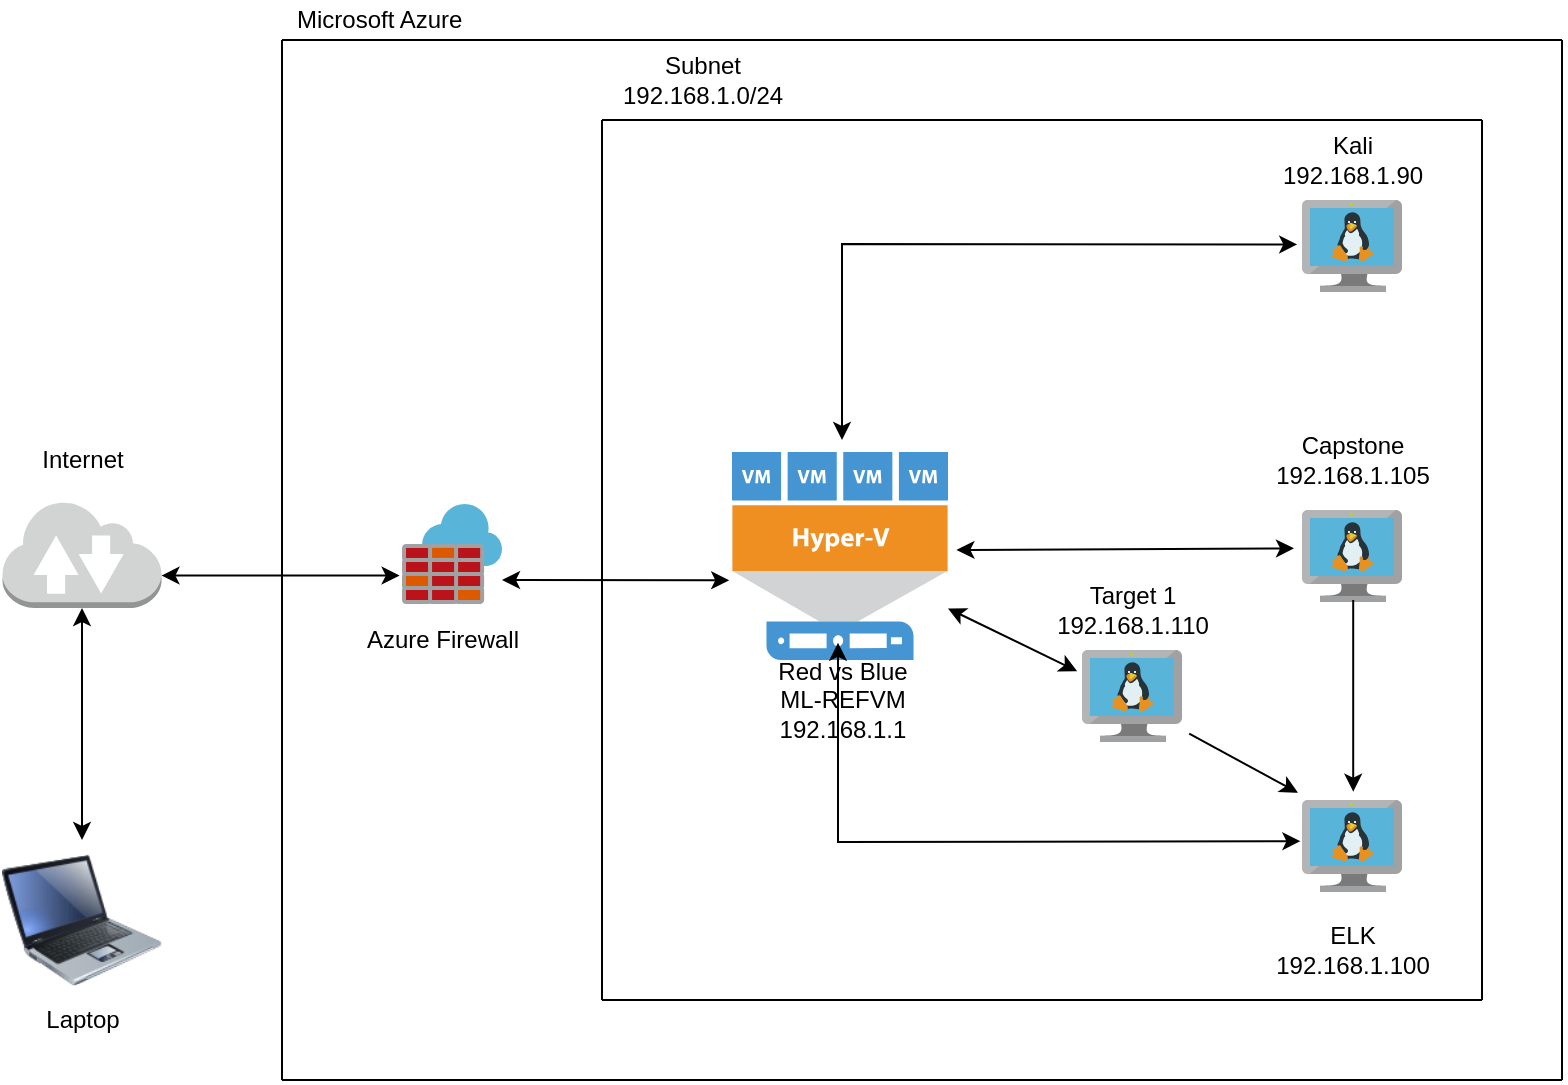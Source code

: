 <mxfile version="16.6.3" type="device"><diagram id="eE5e0g46eP3jPjufNqbH" name="Page-1"><mxGraphModel dx="758" dy="1661" grid="1" gridSize="10" guides="1" tooltips="1" connect="1" arrows="1" fold="1" page="1" pageScale="1" pageWidth="850" pageHeight="1100" math="0" shadow="0"><root><mxCell id="0"/><mxCell id="1" parent="0"/><mxCell id="sXa-z3agF1X042spybM2-3" value="RDP" style="text;html=1;align=center;verticalAlign=middle;resizable=0;points=[];autosize=1;strokeColor=none;fillColor=none;" vertex="1" parent="1"><mxGeometry x="80" y="-70" width="40" height="20" as="geometry"/></mxCell><mxCell id="sXa-z3agF1X042spybM2-4" value="" style="outlineConnect=0;dashed=0;verticalLabelPosition=bottom;verticalAlign=top;align=center;html=1;shape=mxgraph.aws3.internet_2;fillColor=#D2D3D3;gradientColor=none;" vertex="1" parent="1"><mxGeometry x="60.25" y="-290" width="79.5" height="54" as="geometry"/></mxCell><mxCell id="sXa-z3agF1X042spybM2-5" value="Internet" style="text;html=1;align=center;verticalAlign=middle;resizable=0;points=[];autosize=1;strokeColor=none;fillColor=none;" vertex="1" parent="1"><mxGeometry x="70" y="-320" width="60" height="20" as="geometry"/></mxCell><mxCell id="sXa-z3agF1X042spybM2-6" value="" style="endArrow=classic;startArrow=classic;html=1;rounded=0;entryX=0.5;entryY=1;entryDx=0;entryDy=0;entryPerimeter=0;exitX=0.5;exitY=0;exitDx=0;exitDy=0;exitPerimeter=0;" edge="1" parent="1" target="sXa-z3agF1X042spybM2-4"><mxGeometry width="50" height="50" relative="1" as="geometry"><mxPoint x="100" y="-120" as="sourcePoint"/><mxPoint x="450" y="-130" as="targetPoint"/></mxGeometry></mxCell><mxCell id="sXa-z3agF1X042spybM2-7" value="" style="sketch=0;aspect=fixed;html=1;points=[];align=center;image;fontSize=12;image=img/lib/mscae/Azure_Firewall.svg;" vertex="1" parent="1"><mxGeometry x="260" y="-288" width="50" height="50" as="geometry"/></mxCell><mxCell id="sXa-z3agF1X042spybM2-8" value="Azure Firewall" style="text;html=1;align=center;verticalAlign=middle;resizable=0;points=[];autosize=1;strokeColor=none;fillColor=none;" vertex="1" parent="1"><mxGeometry x="235" y="-230" width="90" height="20" as="geometry"/></mxCell><mxCell id="sXa-z3agF1X042spybM2-9" value="" style="pointerEvents=1;shadow=0;dashed=0;html=1;strokeColor=none;fillColor=#4495D1;labelPosition=center;verticalLabelPosition=bottom;verticalAlign=top;align=center;outlineConnect=0;shape=mxgraph.veeam.hyper_v_host;" vertex="1" parent="1"><mxGeometry x="425" y="-314" width="108" height="104" as="geometry"/></mxCell><mxCell id="sXa-z3agF1X042spybM2-10" value="&lt;span id=&quot;docs-internal-guid-4bc0dc1a-7fff-5f6a-c8aa-ac08e6de65c1&quot;&gt;&lt;p dir=&quot;ltr&quot; style=&quot;line-height: 1.2 ; margin-top: 0pt ; margin-bottom: 0pt&quot;&gt;&lt;/p&gt;&lt;/span&gt;Red vs Blue&lt;br&gt;ML-REFVM&lt;br&gt;192.168.1.1" style="text;html=1;align=center;verticalAlign=middle;resizable=0;points=[];autosize=1;strokeColor=none;fillColor=none;" vertex="1" parent="1"><mxGeometry x="440" y="-215" width="80" height="50" as="geometry"/></mxCell><mxCell id="sXa-z3agF1X042spybM2-11" value="" style="sketch=0;aspect=fixed;html=1;points=[];align=center;image;fontSize=12;image=img/lib/mscae/VM_Linux.svg;" vertex="1" parent="1"><mxGeometry x="710" y="-285" width="50" height="46" as="geometry"/></mxCell><mxCell id="sXa-z3agF1X042spybM2-12" value="" style="sketch=0;aspect=fixed;html=1;points=[];align=center;image;fontSize=12;image=img/lib/mscae/VM_Linux.svg;" vertex="1" parent="1"><mxGeometry x="710" y="-440" width="50" height="46" as="geometry"/></mxCell><mxCell id="sXa-z3agF1X042spybM2-14" value="" style="sketch=0;aspect=fixed;html=1;points=[];align=center;image;fontSize=12;image=img/lib/mscae/VM_Linux.svg;" vertex="1" parent="1"><mxGeometry x="710" y="-140" width="50" height="46" as="geometry"/></mxCell><mxCell id="sXa-z3agF1X042spybM2-15" value="" style="endArrow=classic;startArrow=classic;html=1;rounded=0;exitX=1;exitY=0.7;exitDx=0;exitDy=0;exitPerimeter=0;entryX=-0.024;entryY=0.716;entryDx=0;entryDy=0;entryPerimeter=0;" edge="1" parent="1" source="sXa-z3agF1X042spybM2-4" target="sXa-z3agF1X042spybM2-7"><mxGeometry width="50" height="50" relative="1" as="geometry"><mxPoint x="490" y="-220" as="sourcePoint"/><mxPoint x="250" y="-252" as="targetPoint"/></mxGeometry></mxCell><mxCell id="sXa-z3agF1X042spybM2-16" value="" style="endArrow=classic;startArrow=classic;html=1;rounded=0;exitX=1;exitY=0.76;exitDx=0;exitDy=0;exitPerimeter=0;entryX=-0.013;entryY=0.617;entryDx=0;entryDy=0;entryPerimeter=0;" edge="1" parent="1" source="sXa-z3agF1X042spybM2-7" target="sXa-z3agF1X042spybM2-9"><mxGeometry width="50" height="50" relative="1" as="geometry"><mxPoint x="490" y="-220" as="sourcePoint"/><mxPoint x="420" y="-250" as="targetPoint"/></mxGeometry></mxCell><mxCell id="sXa-z3agF1X042spybM2-17" value="" style="endArrow=classic;startArrow=classic;html=1;rounded=0;entryX=-0.048;entryY=0.483;entryDx=0;entryDy=0;entryPerimeter=0;" edge="1" parent="1" target="sXa-z3agF1X042spybM2-12"><mxGeometry width="50" height="50" relative="1" as="geometry"><mxPoint x="480" y="-320" as="sourcePoint"/><mxPoint x="540" y="-270" as="targetPoint"/><Array as="points"><mxPoint x="480" y="-418"/></Array></mxGeometry></mxCell><mxCell id="sXa-z3agF1X042spybM2-18" value="" style="endArrow=classic;startArrow=classic;html=1;rounded=0;entryX=-0.08;entryY=0.417;entryDx=0;entryDy=0;entryPerimeter=0;exitX=1.039;exitY=0.471;exitDx=0;exitDy=0;exitPerimeter=0;" edge="1" parent="1" source="sXa-z3agF1X042spybM2-9" target="sXa-z3agF1X042spybM2-11"><mxGeometry width="50" height="50" relative="1" as="geometry"><mxPoint x="490" y="-220" as="sourcePoint"/><mxPoint x="540" y="-270" as="targetPoint"/></mxGeometry></mxCell><mxCell id="sXa-z3agF1X042spybM2-20" value="" style="endArrow=classic;startArrow=classic;html=1;rounded=0;entryX=-0.016;entryY=0.448;entryDx=0;entryDy=0;entryPerimeter=0;exitX=0.475;exitY=-0.072;exitDx=0;exitDy=0;exitPerimeter=0;" edge="1" parent="1" source="sXa-z3agF1X042spybM2-10" target="sXa-z3agF1X042spybM2-14"><mxGeometry width="50" height="50" relative="1" as="geometry"><mxPoint x="490" y="-220" as="sourcePoint"/><mxPoint x="540" y="-270" as="targetPoint"/><Array as="points"><mxPoint x="478" y="-119"/></Array></mxGeometry></mxCell><mxCell id="sXa-z3agF1X042spybM2-21" value="Kali&lt;br&gt;192.168.1.90" style="text;html=1;align=center;verticalAlign=middle;resizable=0;points=[];autosize=1;strokeColor=none;fillColor=none;" vertex="1" parent="1"><mxGeometry x="690" y="-475" width="90" height="30" as="geometry"/></mxCell><mxCell id="sXa-z3agF1X042spybM2-22" value="Capstone&lt;br&gt;192.168.1.105" style="text;html=1;align=center;verticalAlign=middle;resizable=0;points=[];autosize=1;strokeColor=none;fillColor=none;" vertex="1" parent="1"><mxGeometry x="690" y="-325" width="90" height="30" as="geometry"/></mxCell><mxCell id="sXa-z3agF1X042spybM2-23" value="ELK&lt;br&gt;192.168.1.100" style="text;html=1;align=center;verticalAlign=middle;resizable=0;points=[];autosize=1;strokeColor=none;fillColor=none;" vertex="1" parent="1"><mxGeometry x="690" y="-80" width="90" height="30" as="geometry"/></mxCell><mxCell id="sXa-z3agF1X042spybM2-24" value="" style="endArrow=classic;html=1;rounded=0;entryX=0.512;entryY=-0.091;entryDx=0;entryDy=0;entryPerimeter=0;exitX=0.512;exitY=0.978;exitDx=0;exitDy=0;exitPerimeter=0;" edge="1" parent="1" source="sXa-z3agF1X042spybM2-11" target="sXa-z3agF1X042spybM2-14"><mxGeometry width="50" height="50" relative="1" as="geometry"><mxPoint x="490" y="-240" as="sourcePoint"/><mxPoint x="540" y="-290" as="targetPoint"/></mxGeometry></mxCell><mxCell id="sXa-z3agF1X042spybM2-25" value="" style="endArrow=none;html=1;rounded=0;" edge="1" parent="1"><mxGeometry width="50" height="50" relative="1" as="geometry"><mxPoint x="360" y="-40" as="sourcePoint"/><mxPoint x="360" y="-480" as="targetPoint"/></mxGeometry></mxCell><mxCell id="sXa-z3agF1X042spybM2-26" value="" style="endArrow=none;html=1;rounded=0;" edge="1" parent="1"><mxGeometry width="50" height="50" relative="1" as="geometry"><mxPoint x="360" y="-480" as="sourcePoint"/><mxPoint x="800" y="-480" as="targetPoint"/></mxGeometry></mxCell><mxCell id="sXa-z3agF1X042spybM2-27" value="" style="endArrow=none;html=1;rounded=0;" edge="1" parent="1"><mxGeometry width="50" height="50" relative="1" as="geometry"><mxPoint x="360" y="-40" as="sourcePoint"/><mxPoint x="800" y="-40" as="targetPoint"/></mxGeometry></mxCell><mxCell id="sXa-z3agF1X042spybM2-28" value="" style="endArrow=none;html=1;rounded=0;" edge="1" parent="1"><mxGeometry width="50" height="50" relative="1" as="geometry"><mxPoint x="800" y="-40" as="sourcePoint"/><mxPoint x="800" y="-480" as="targetPoint"/></mxGeometry></mxCell><mxCell id="sXa-z3agF1X042spybM2-29" value="Subnet&lt;br&gt;192.168.1.0/24" style="text;html=1;align=center;verticalAlign=middle;resizable=0;points=[];autosize=1;strokeColor=none;fillColor=none;" vertex="1" parent="1"><mxGeometry x="360" y="-515" width="100" height="30" as="geometry"/></mxCell><mxCell id="sXa-z3agF1X042spybM2-30" value="" style="endArrow=none;html=1;rounded=0;" edge="1" parent="1"><mxGeometry width="50" height="50" relative="1" as="geometry"><mxPoint x="200" as="sourcePoint"/><mxPoint x="200" y="-520" as="targetPoint"/></mxGeometry></mxCell><mxCell id="sXa-z3agF1X042spybM2-31" value="" style="endArrow=none;html=1;rounded=0;" edge="1" parent="1"><mxGeometry width="50" height="50" relative="1" as="geometry"><mxPoint x="200" y="-520" as="sourcePoint"/><mxPoint x="840" y="-520" as="targetPoint"/></mxGeometry></mxCell><mxCell id="sXa-z3agF1X042spybM2-32" value="" style="endArrow=none;html=1;rounded=0;" edge="1" parent="1"><mxGeometry width="50" height="50" relative="1" as="geometry"><mxPoint x="840" as="sourcePoint"/><mxPoint x="840" y="-520" as="targetPoint"/></mxGeometry></mxCell><mxCell id="sXa-z3agF1X042spybM2-33" value="" style="endArrow=none;html=1;rounded=0;" edge="1" parent="1"><mxGeometry width="50" height="50" relative="1" as="geometry"><mxPoint x="200" as="sourcePoint"/><mxPoint x="840" as="targetPoint"/></mxGeometry></mxCell><mxCell id="sXa-z3agF1X042spybM2-34" value="Microsoft Azure&amp;nbsp;" style="text;html=1;align=center;verticalAlign=middle;resizable=0;points=[];autosize=1;strokeColor=none;fillColor=none;" vertex="1" parent="1"><mxGeometry x="200" y="-540" width="100" height="20" as="geometry"/></mxCell><mxCell id="sXa-z3agF1X042spybM2-35" value="" style="image;html=1;image=img/lib/clip_art/computers/Laptop_128x128.png" vertex="1" parent="1"><mxGeometry x="60" y="-120" width="80" height="80" as="geometry"/></mxCell><mxCell id="sXa-z3agF1X042spybM2-36" value="Laptop" style="text;html=1;align=center;verticalAlign=middle;resizable=0;points=[];autosize=1;strokeColor=none;fillColor=none;" vertex="1" parent="1"><mxGeometry x="75" y="-40" width="50" height="20" as="geometry"/></mxCell><mxCell id="sXa-z3agF1X042spybM2-37" value="" style="sketch=0;aspect=fixed;html=1;points=[];align=center;image;fontSize=12;image=img/lib/mscae/VM_Linux.svg;" vertex="1" parent="1"><mxGeometry x="600" y="-215" width="50" height="46" as="geometry"/></mxCell><mxCell id="sXa-z3agF1X042spybM2-38" value="Target 1&lt;br&gt;192.168.1.110" style="text;html=1;align=center;verticalAlign=middle;resizable=0;points=[];autosize=1;strokeColor=none;fillColor=none;" vertex="1" parent="1"><mxGeometry x="580" y="-250" width="90" height="30" as="geometry"/></mxCell><mxCell id="sXa-z3agF1X042spybM2-39" value="" style="endArrow=classic;html=1;rounded=0;entryX=-0.04;entryY=-0.078;entryDx=0;entryDy=0;entryPerimeter=0;exitX=1.072;exitY=0.909;exitDx=0;exitDy=0;exitPerimeter=0;" edge="1" parent="1" source="sXa-z3agF1X042spybM2-37" target="sXa-z3agF1X042spybM2-14"><mxGeometry width="50" height="50" relative="1" as="geometry"><mxPoint x="570" y="-270" as="sourcePoint"/><mxPoint x="620" y="-320" as="targetPoint"/></mxGeometry></mxCell><mxCell id="sXa-z3agF1X042spybM2-40" value="" style="endArrow=classic;startArrow=classic;html=1;rounded=0;entryX=-0.048;entryY=0.23;entryDx=0;entryDy=0;entryPerimeter=0;" edge="1" parent="1" source="sXa-z3agF1X042spybM2-9" target="sXa-z3agF1X042spybM2-37"><mxGeometry width="50" height="50" relative="1" as="geometry"><mxPoint x="540" y="-270" as="sourcePoint"/><mxPoint x="620" y="-320" as="targetPoint"/></mxGeometry></mxCell></root></mxGraphModel></diagram></mxfile>
